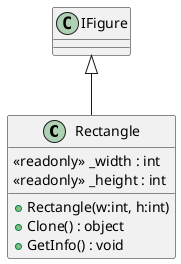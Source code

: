 @startuml
class Rectangle {
    <<readonly>> _width : int
    <<readonly>> _height : int
    + Rectangle(w:int, h:int)
    + Clone() : object
    + GetInfo() : void
}
IFigure <|-- Rectangle
@enduml
